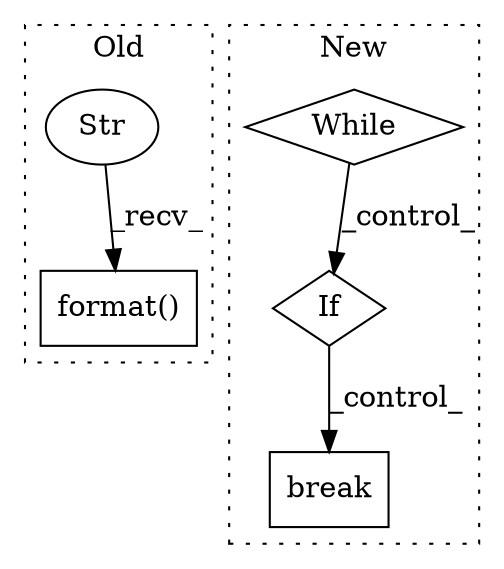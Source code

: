 digraph G {
subgraph cluster0 {
1 [label="format()" a="75" s="2406,2486" l="48,1" shape="box"];
3 [label="Str" a="66" s="2406" l="23" shape="ellipse"];
label = "Old";
style="dotted";
}
subgraph cluster1 {
2 [label="While" a="52" s="2310,2346" l="6,14" shape="diamond"];
4 [label="If" a="96" s="2504" l="3" shape="diamond"];
5 [label="break" a="94" s="2575" l="5" shape="box"];
label = "New";
style="dotted";
}
2 -> 4 [label="_control_"];
3 -> 1 [label="_recv_"];
4 -> 5 [label="_control_"];
}
